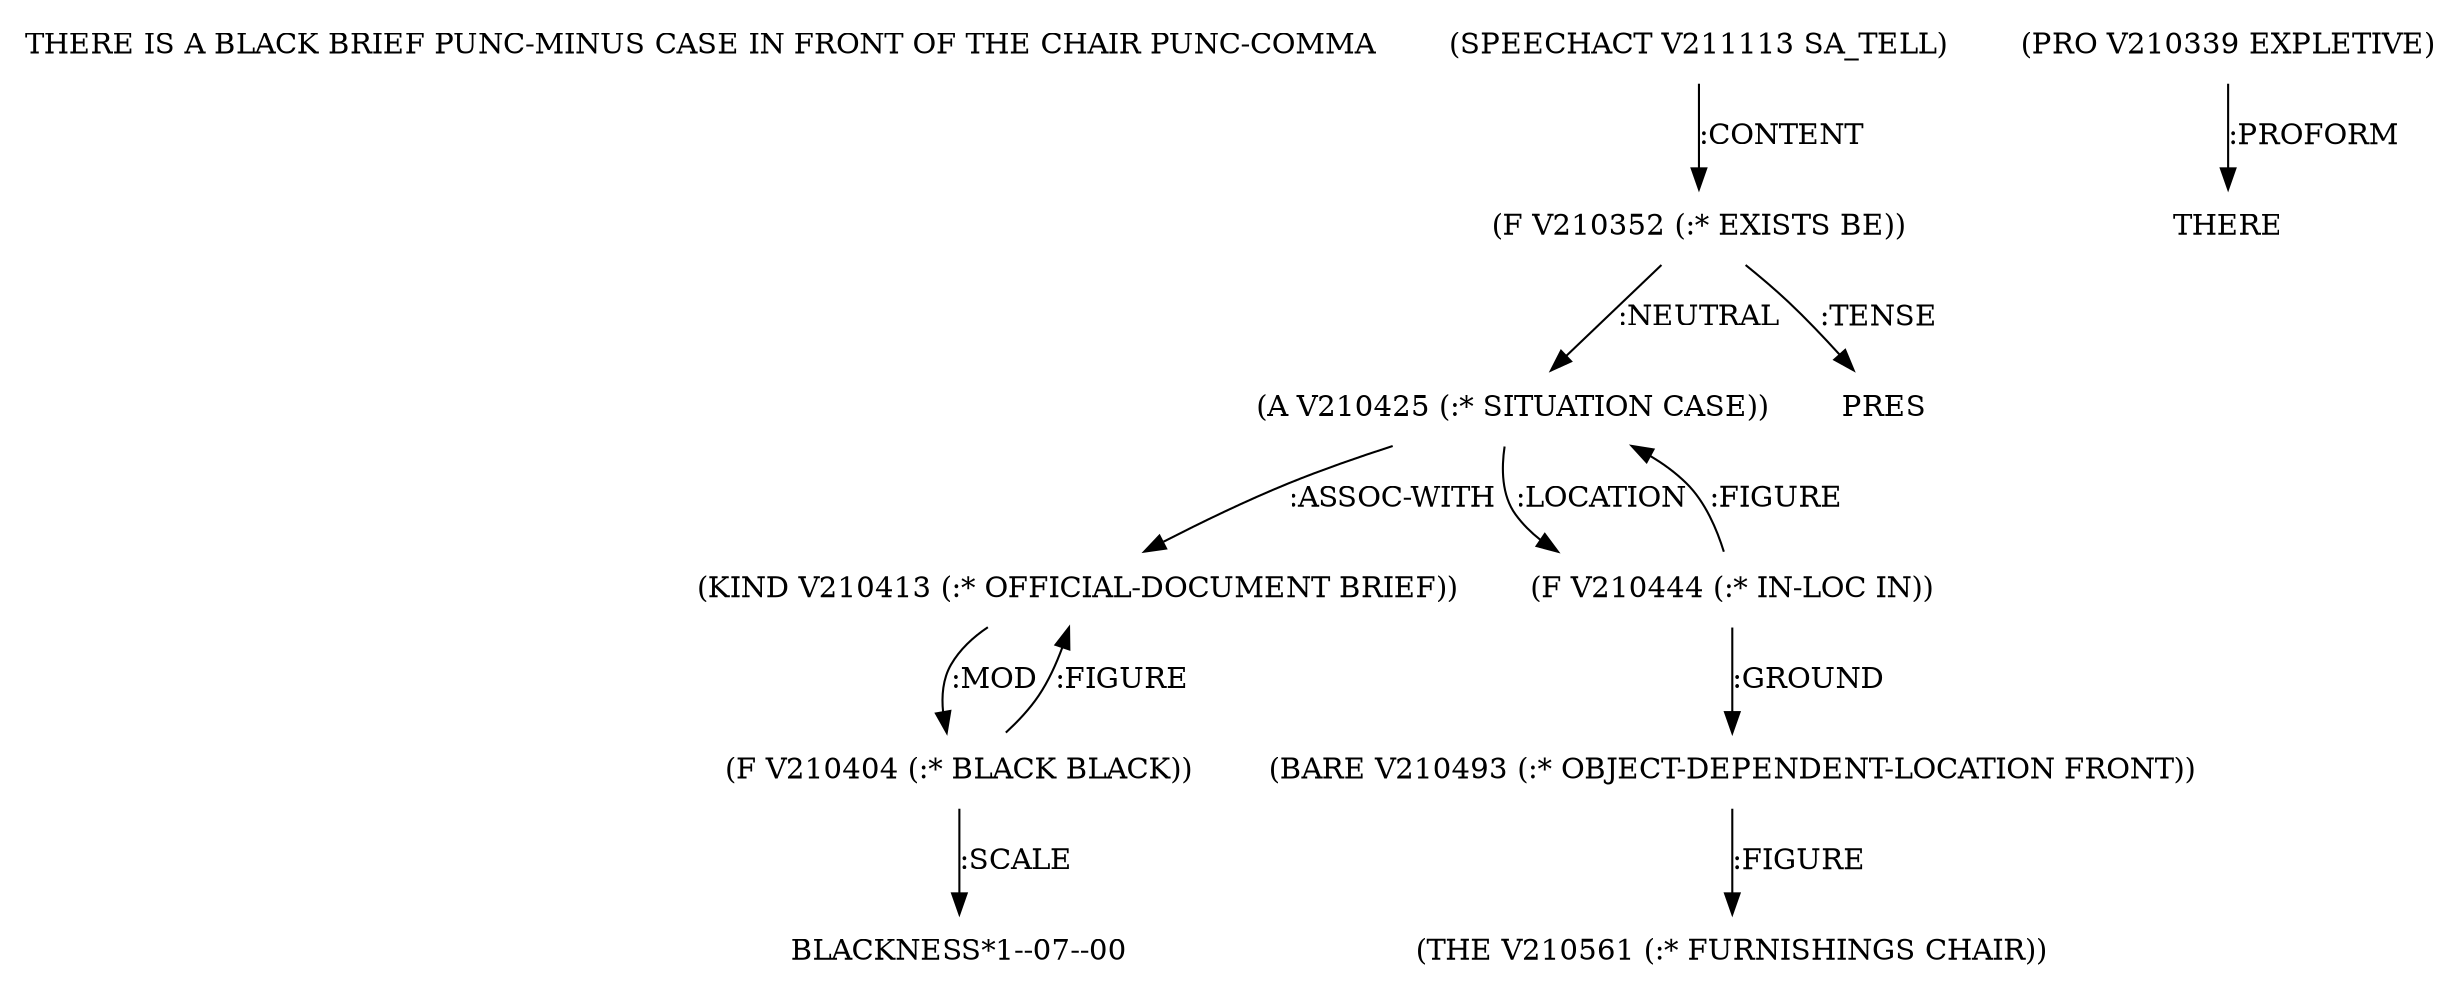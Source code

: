 digraph Terms {
  node [shape=none]
  "THERE IS A BLACK BRIEF PUNC-MINUS CASE IN FRONT OF THE CHAIR PUNC-COMMA"
  "V211113" [label="(SPEECHACT V211113 SA_TELL)"]
  "V211113" -> "V210352" [label=":CONTENT"]
  "V210352" [label="(F V210352 (:* EXISTS BE))"]
  "V210352" -> "V210425" [label=":NEUTRAL"]
  "V210352" -> "NT211352" [label=":TENSE"]
  "NT211352" [label="PRES"]
  "V210339" [label="(PRO V210339 EXPLETIVE)"]
  "V210339" -> "NT211353" [label=":PROFORM"]
  "NT211353" [label="THERE"]
  "V210425" [label="(A V210425 (:* SITUATION CASE))"]
  "V210425" -> "V210413" [label=":ASSOC-WITH"]
  "V210425" -> "V210444" [label=":LOCATION"]
  "V210413" [label="(KIND V210413 (:* OFFICIAL-DOCUMENT BRIEF))"]
  "V210413" -> "V210404" [label=":MOD"]
  "V210404" [label="(F V210404 (:* BLACK BLACK))"]
  "V210404" -> "V210413" [label=":FIGURE"]
  "V210404" -> "NT211354" [label=":SCALE"]
  "NT211354" [label="BLACKNESS*1--07--00"]
  "V210444" [label="(F V210444 (:* IN-LOC IN))"]
  "V210444" -> "V210493" [label=":GROUND"]
  "V210444" -> "V210425" [label=":FIGURE"]
  "V210493" [label="(BARE V210493 (:* OBJECT-DEPENDENT-LOCATION FRONT))"]
  "V210493" -> "V210561" [label=":FIGURE"]
  "V210561" [label="(THE V210561 (:* FURNISHINGS CHAIR))"]
}
